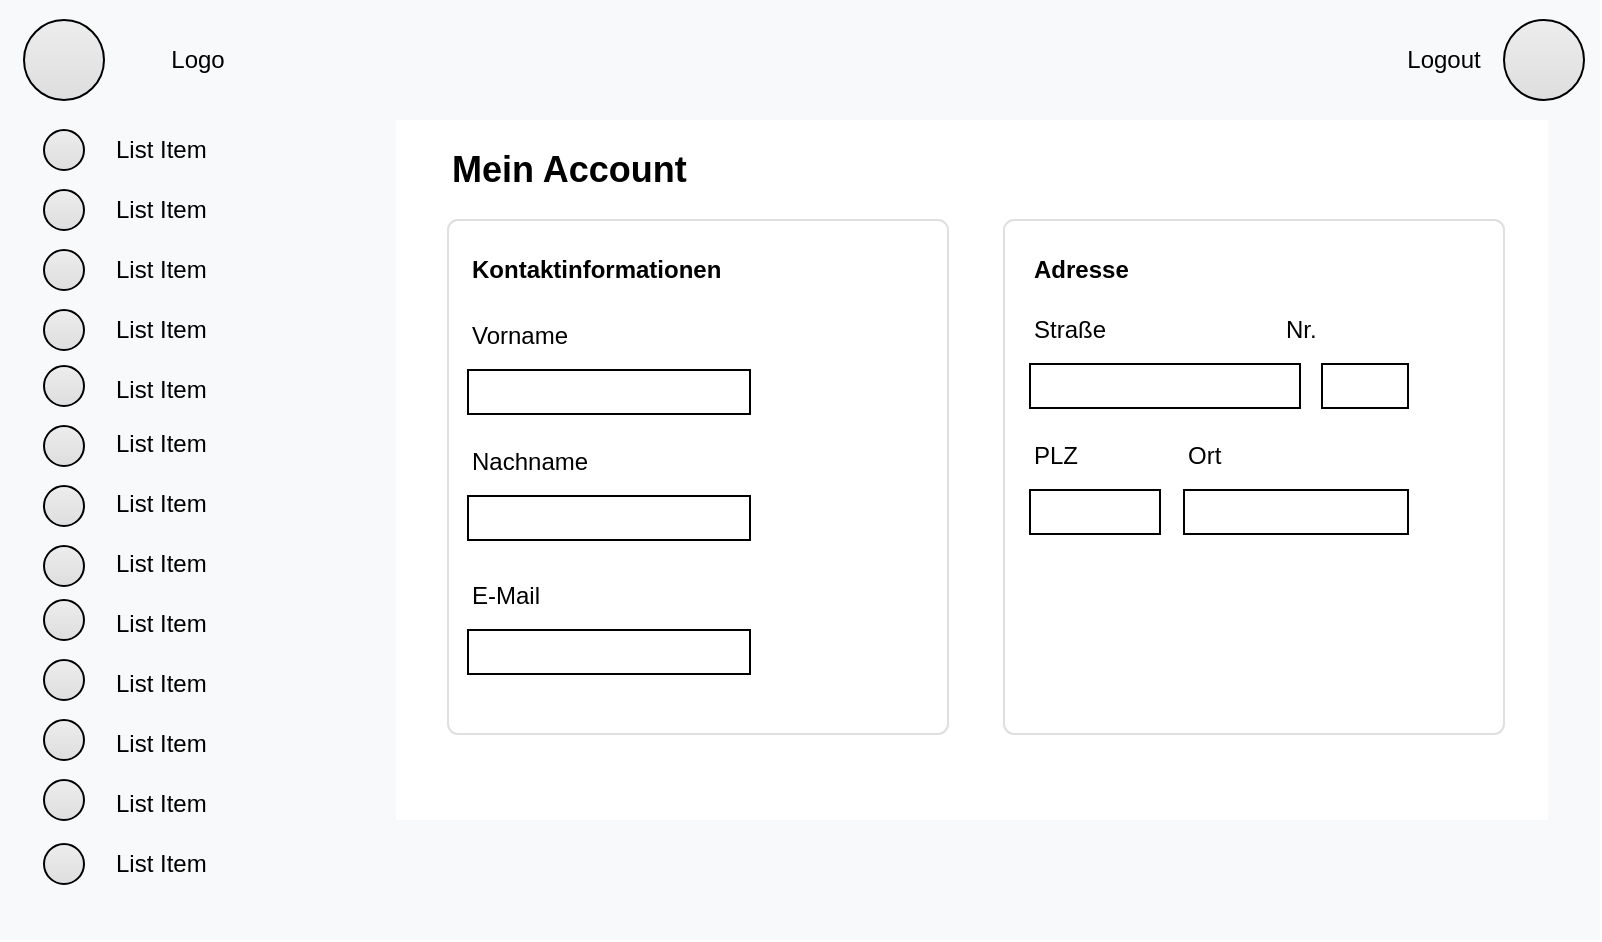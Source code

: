 <mxfile version="24.7.12">
  <diagram name="Page-1" id="c9db0220-8083-56f3-ca83-edcdcd058819">
    <mxGraphModel dx="1386" dy="793" grid="0" gridSize="10" guides="1" tooltips="1" connect="1" arrows="1" fold="1" page="1" pageScale="1.5" pageWidth="826" pageHeight="1169" background="none" math="0" shadow="0">
      <root>
        <mxCell id="0" style=";html=1;" />
        <mxCell id="1" style=";html=1;" parent="0" />
        <mxCell id="1zgJs77Ob8flzv7CBeoi-1" value="" style="html=1;shadow=0;dashed=0;fillColor=#F8F9FA;strokeColor=none;fontSize=16;fontColor=#181819;align=left;spacing=2;spacingLeft=55;" vertex="1" parent="1">
          <mxGeometry x="180" y="130" width="800" height="60" as="geometry" />
        </mxCell>
        <mxCell id="1zgJs77Ob8flzv7CBeoi-26" value="Logout" style="text;html=1;align=center;verticalAlign=middle;whiteSpace=wrap;rounded=0;" vertex="1" parent="1">
          <mxGeometry x="872" y="145" width="60" height="30" as="geometry" />
        </mxCell>
        <mxCell id="1zgJs77Ob8flzv7CBeoi-27" value="" style="html=1;shadow=0;dashed=0;shape=mxgraph.bootstrap.radioButton2;labelPosition=right;verticalLabelPosition=middle;align=left;verticalAlign=middle;gradientColor=#DEDEDE;fillColor=#EDEDED;checked=0;spacing=5;checkedFill=#0085FC;checkedStroke=#ffffff;sketch=0;" vertex="1" parent="1">
          <mxGeometry x="932" y="140" width="40" height="40" as="geometry" />
        </mxCell>
        <mxCell id="1zgJs77Ob8flzv7CBeoi-28" value="" style="html=1;shadow=0;dashed=0;shape=mxgraph.bootstrap.rrect;rSize=5;strokeColor=#DFDFDF;html=1;whiteSpace=wrap;fillColor=#ffffff;fontColor=#000000;verticalAlign=top;align=left;spacing=20;fontSize=14;" vertex="1" parent="1">
          <mxGeometry x="404" y="240" width="250" height="257" as="geometry" />
        </mxCell>
        <mxCell id="1zgJs77Ob8flzv7CBeoi-31" value="" style="html=1;shadow=0;dashed=0;shape=mxgraph.bootstrap.rrect;rSize=5;strokeColor=#DFDFDF;html=1;whiteSpace=wrap;fillColor=#ffffff;fontColor=#000000;verticalAlign=top;align=left;spacing=20;fontSize=14;" vertex="1" parent="1">
          <mxGeometry x="682" y="240" width="250" height="257" as="geometry" />
        </mxCell>
        <mxCell id="1zgJs77Ob8flzv7CBeoi-37" value="" style="html=1;shadow=0;dashed=0;fillColor=#F8F9FA;strokeColor=none;fontSize=16;fontColor=#181819;align=left;spacing=2;spacingLeft=55;" vertex="1" parent="1">
          <mxGeometry x="180" y="540" width="800" height="60" as="geometry" />
        </mxCell>
        <mxCell id="1zgJs77Ob8flzv7CBeoi-43" value="&lt;font style=&quot;font-size: 18px;&quot;&gt;&lt;b&gt;Mein Account&lt;/b&gt;&lt;/font&gt;" style="text;html=1;align=left;verticalAlign=middle;whiteSpace=wrap;rounded=0;" vertex="1" parent="1">
          <mxGeometry x="404" y="200" width="221" height="30" as="geometry" />
        </mxCell>
        <mxCell id="1zgJs77Ob8flzv7CBeoi-44" value="&lt;b&gt;Kontaktinformationen&lt;/b&gt;" style="text;html=1;align=left;verticalAlign=middle;whiteSpace=wrap;rounded=0;" vertex="1" parent="1">
          <mxGeometry x="414" y="250" width="225" height="30" as="geometry" />
        </mxCell>
        <mxCell id="1zgJs77Ob8flzv7CBeoi-45" value="Vorname" style="text;html=1;align=left;verticalAlign=middle;whiteSpace=wrap;rounded=0;" vertex="1" parent="1">
          <mxGeometry x="414" y="283" width="60" height="30" as="geometry" />
        </mxCell>
        <mxCell id="1zgJs77Ob8flzv7CBeoi-52" value="" style="rounded=0;whiteSpace=wrap;html=1;" vertex="1" parent="1">
          <mxGeometry x="414" y="315" width="141" height="22" as="geometry" />
        </mxCell>
        <mxCell id="1zgJs77Ob8flzv7CBeoi-53" value="Nachname" style="text;html=1;align=left;verticalAlign=middle;whiteSpace=wrap;rounded=0;" vertex="1" parent="1">
          <mxGeometry x="414" y="346" width="60" height="30" as="geometry" />
        </mxCell>
        <mxCell id="1zgJs77Ob8flzv7CBeoi-54" value="" style="rounded=0;whiteSpace=wrap;html=1;" vertex="1" parent="1">
          <mxGeometry x="414" y="378" width="141" height="22" as="geometry" />
        </mxCell>
        <mxCell id="1zgJs77Ob8flzv7CBeoi-55" value="E-Mail" style="text;html=1;align=left;verticalAlign=middle;whiteSpace=wrap;rounded=0;" vertex="1" parent="1">
          <mxGeometry x="414" y="413" width="60" height="30" as="geometry" />
        </mxCell>
        <mxCell id="1zgJs77Ob8flzv7CBeoi-56" value="" style="rounded=0;whiteSpace=wrap;html=1;" vertex="1" parent="1">
          <mxGeometry x="414" y="445" width="141" height="22" as="geometry" />
        </mxCell>
        <mxCell id="1zgJs77Ob8flzv7CBeoi-57" value="&lt;b&gt;Adresse&lt;/b&gt;" style="text;html=1;align=left;verticalAlign=middle;whiteSpace=wrap;rounded=0;" vertex="1" parent="1">
          <mxGeometry x="695" y="250" width="60" height="30" as="geometry" />
        </mxCell>
        <mxCell id="1zgJs77Ob8flzv7CBeoi-58" value="Straße" style="text;html=1;align=left;verticalAlign=middle;whiteSpace=wrap;rounded=0;" vertex="1" parent="1">
          <mxGeometry x="695" y="280" width="60" height="30" as="geometry" />
        </mxCell>
        <mxCell id="1zgJs77Ob8flzv7CBeoi-59" value="" style="rounded=0;whiteSpace=wrap;html=1;" vertex="1" parent="1">
          <mxGeometry x="695" y="312" width="135" height="22" as="geometry" />
        </mxCell>
        <mxCell id="1zgJs77Ob8flzv7CBeoi-60" value="PLZ" style="text;html=1;align=left;verticalAlign=middle;whiteSpace=wrap;rounded=0;" vertex="1" parent="1">
          <mxGeometry x="695" y="343" width="60" height="30" as="geometry" />
        </mxCell>
        <mxCell id="1zgJs77Ob8flzv7CBeoi-61" value="" style="rounded=0;whiteSpace=wrap;html=1;" vertex="1" parent="1">
          <mxGeometry x="695" y="375" width="65" height="22" as="geometry" />
        </mxCell>
        <mxCell id="1zgJs77Ob8flzv7CBeoi-62" value="" style="rounded=0;whiteSpace=wrap;html=1;" vertex="1" parent="1">
          <mxGeometry x="841" y="312" width="43" height="22" as="geometry" />
        </mxCell>
        <mxCell id="1zgJs77Ob8flzv7CBeoi-63" value="Nr." style="text;html=1;align=left;verticalAlign=middle;whiteSpace=wrap;rounded=0;" vertex="1" parent="1">
          <mxGeometry x="821" y="280" width="60" height="30" as="geometry" />
        </mxCell>
        <mxCell id="1zgJs77Ob8flzv7CBeoi-64" value="" style="rounded=0;whiteSpace=wrap;html=1;" vertex="1" parent="1">
          <mxGeometry x="772" y="375" width="112" height="22" as="geometry" />
        </mxCell>
        <mxCell id="1zgJs77Ob8flzv7CBeoi-65" value="Ort" style="text;html=1;align=left;verticalAlign=middle;whiteSpace=wrap;rounded=0;" vertex="1" parent="1">
          <mxGeometry x="772" y="343" width="60" height="30" as="geometry" />
        </mxCell>
        <mxCell id="1zgJs77Ob8flzv7CBeoi-67" value="" style="html=1;shadow=0;dashed=0;fillColor=#F8F9FA;strokeColor=none;fontSize=16;fontColor=#181819;align=left;spacing=2;spacingLeft=55;" vertex="1" parent="1">
          <mxGeometry x="180" y="190" width="198" height="351" as="geometry" />
        </mxCell>
        <mxCell id="1zgJs77Ob8flzv7CBeoi-68" value="" style="html=1;shadow=0;dashed=0;fillColor=#F8F9FA;strokeColor=none;fontSize=16;fontColor=#181819;align=left;spacing=2;spacingLeft=55;" vertex="1" parent="1">
          <mxGeometry x="954" y="185.5" width="26" height="354.5" as="geometry" />
        </mxCell>
        <mxCell id="1zgJs77Ob8flzv7CBeoi-69" value="" style="html=1;shadow=0;dashed=0;shape=mxgraph.bootstrap.radioButton2;labelPosition=right;verticalLabelPosition=middle;align=left;verticalAlign=middle;gradientColor=#DEDEDE;fillColor=#EDEDED;checked=0;spacing=5;checkedFill=#0085FC;checkedStroke=#ffffff;sketch=0;" vertex="1" parent="1">
          <mxGeometry x="192" y="140" width="40" height="40" as="geometry" />
        </mxCell>
        <mxCell id="1zgJs77Ob8flzv7CBeoi-70" value="Logo" style="text;html=1;align=center;verticalAlign=middle;whiteSpace=wrap;rounded=0;" vertex="1" parent="1">
          <mxGeometry x="249" y="145" width="60" height="30" as="geometry" />
        </mxCell>
        <mxCell id="1zgJs77Ob8flzv7CBeoi-76" value="List Item" style="text;strokeColor=none;fillColor=none;align=left;verticalAlign=middle;spacingLeft=4;spacingRight=4;overflow=hidden;points=[[0,0.5],[1,0.5]];portConstraint=eastwest;rotatable=0;whiteSpace=wrap;html=1;" vertex="1" parent="1">
          <mxGeometry x="232" y="190" width="80" height="30" as="geometry" />
        </mxCell>
        <mxCell id="1zgJs77Ob8flzv7CBeoi-77" value="List Item" style="text;strokeColor=none;fillColor=none;align=left;verticalAlign=middle;spacingLeft=4;spacingRight=4;overflow=hidden;points=[[0,0.5],[1,0.5]];portConstraint=eastwest;rotatable=0;whiteSpace=wrap;html=1;" vertex="1" parent="1">
          <mxGeometry x="232" y="220" width="80" height="30" as="geometry" />
        </mxCell>
        <mxCell id="1zgJs77Ob8flzv7CBeoi-78" value="List Item" style="text;strokeColor=none;fillColor=none;align=left;verticalAlign=middle;spacingLeft=4;spacingRight=4;overflow=hidden;points=[[0,0.5],[1,0.5]];portConstraint=eastwest;rotatable=0;whiteSpace=wrap;html=1;" vertex="1" parent="1">
          <mxGeometry x="232" y="250" width="80" height="30" as="geometry" />
        </mxCell>
        <mxCell id="1zgJs77Ob8flzv7CBeoi-79" value="List Item" style="text;strokeColor=none;fillColor=none;align=left;verticalAlign=middle;spacingLeft=4;spacingRight=4;overflow=hidden;points=[[0,0.5],[1,0.5]];portConstraint=eastwest;rotatable=0;whiteSpace=wrap;html=1;" vertex="1" parent="1">
          <mxGeometry x="232" y="280" width="80" height="30" as="geometry" />
        </mxCell>
        <mxCell id="1zgJs77Ob8flzv7CBeoi-80" value="List Item" style="text;strokeColor=none;fillColor=none;align=left;verticalAlign=middle;spacingLeft=4;spacingRight=4;overflow=hidden;points=[[0,0.5],[1,0.5]];portConstraint=eastwest;rotatable=0;whiteSpace=wrap;html=1;" vertex="1" parent="1">
          <mxGeometry x="232" y="310" width="80" height="30" as="geometry" />
        </mxCell>
        <mxCell id="1zgJs77Ob8flzv7CBeoi-82" value="List Item" style="text;strokeColor=none;fillColor=none;align=left;verticalAlign=middle;spacingLeft=4;spacingRight=4;overflow=hidden;points=[[0,0.5],[1,0.5]];portConstraint=eastwest;rotatable=0;whiteSpace=wrap;html=1;" vertex="1" parent="1">
          <mxGeometry x="232" y="337" width="80" height="30" as="geometry" />
        </mxCell>
        <mxCell id="1zgJs77Ob8flzv7CBeoi-83" value="List Item" style="text;strokeColor=none;fillColor=none;align=left;verticalAlign=middle;spacingLeft=4;spacingRight=4;overflow=hidden;points=[[0,0.5],[1,0.5]];portConstraint=eastwest;rotatable=0;whiteSpace=wrap;html=1;" vertex="1" parent="1">
          <mxGeometry x="232" y="367" width="80" height="30" as="geometry" />
        </mxCell>
        <mxCell id="1zgJs77Ob8flzv7CBeoi-84" value="List Item" style="text;strokeColor=none;fillColor=none;align=left;verticalAlign=middle;spacingLeft=4;spacingRight=4;overflow=hidden;points=[[0,0.5],[1,0.5]];portConstraint=eastwest;rotatable=0;whiteSpace=wrap;html=1;" vertex="1" parent="1">
          <mxGeometry x="232" y="397" width="80" height="30" as="geometry" />
        </mxCell>
        <mxCell id="1zgJs77Ob8flzv7CBeoi-85" value="List Item" style="text;strokeColor=none;fillColor=none;align=left;verticalAlign=middle;spacingLeft=4;spacingRight=4;overflow=hidden;points=[[0,0.5],[1,0.5]];portConstraint=eastwest;rotatable=0;whiteSpace=wrap;html=1;" vertex="1" parent="1">
          <mxGeometry x="232" y="427" width="80" height="30" as="geometry" />
        </mxCell>
        <mxCell id="1zgJs77Ob8flzv7CBeoi-86" value="List Item" style="text;strokeColor=none;fillColor=none;align=left;verticalAlign=middle;spacingLeft=4;spacingRight=4;overflow=hidden;points=[[0,0.5],[1,0.5]];portConstraint=eastwest;rotatable=0;whiteSpace=wrap;html=1;" vertex="1" parent="1">
          <mxGeometry x="232" y="457" width="80" height="30" as="geometry" />
        </mxCell>
        <mxCell id="1zgJs77Ob8flzv7CBeoi-87" value="List Item" style="text;strokeColor=none;fillColor=none;align=left;verticalAlign=middle;spacingLeft=4;spacingRight=4;overflow=hidden;points=[[0,0.5],[1,0.5]];portConstraint=eastwest;rotatable=0;whiteSpace=wrap;html=1;" vertex="1" parent="1">
          <mxGeometry x="232" y="487" width="80" height="30" as="geometry" />
        </mxCell>
        <mxCell id="1zgJs77Ob8flzv7CBeoi-88" value="List Item" style="text;strokeColor=none;fillColor=none;align=left;verticalAlign=middle;spacingLeft=4;spacingRight=4;overflow=hidden;points=[[0,0.5],[1,0.5]];portConstraint=eastwest;rotatable=0;whiteSpace=wrap;html=1;" vertex="1" parent="1">
          <mxGeometry x="232" y="517" width="80" height="30" as="geometry" />
        </mxCell>
        <mxCell id="1zgJs77Ob8flzv7CBeoi-89" value="List Item" style="text;strokeColor=none;fillColor=none;align=left;verticalAlign=middle;spacingLeft=4;spacingRight=4;overflow=hidden;points=[[0,0.5],[1,0.5]];portConstraint=eastwest;rotatable=0;whiteSpace=wrap;html=1;" vertex="1" parent="1">
          <mxGeometry x="232" y="547" width="80" height="30" as="geometry" />
        </mxCell>
        <mxCell id="1zgJs77Ob8flzv7CBeoi-91" value="" style="html=1;shadow=0;dashed=0;shape=mxgraph.bootstrap.radioButton2;labelPosition=right;verticalLabelPosition=middle;align=left;verticalAlign=middle;gradientColor=#DEDEDE;fillColor=#EDEDED;checked=0;spacing=5;checkedFill=#0085FC;checkedStroke=#ffffff;sketch=0;" vertex="1" parent="1">
          <mxGeometry x="202" y="195" width="20" height="20" as="geometry" />
        </mxCell>
        <mxCell id="1zgJs77Ob8flzv7CBeoi-92" value="" style="html=1;shadow=0;dashed=0;shape=mxgraph.bootstrap.radioButton2;labelPosition=right;verticalLabelPosition=middle;align=left;verticalAlign=middle;gradientColor=#DEDEDE;fillColor=#EDEDED;checked=0;spacing=5;checkedFill=#0085FC;checkedStroke=#ffffff;sketch=0;" vertex="1" parent="1">
          <mxGeometry x="202" y="225" width="20" height="20" as="geometry" />
        </mxCell>
        <mxCell id="1zgJs77Ob8flzv7CBeoi-95" value="" style="html=1;shadow=0;dashed=0;shape=mxgraph.bootstrap.radioButton2;labelPosition=right;verticalLabelPosition=middle;align=left;verticalAlign=middle;gradientColor=#DEDEDE;fillColor=#EDEDED;checked=0;spacing=5;checkedFill=#0085FC;checkedStroke=#ffffff;sketch=0;" vertex="1" parent="1">
          <mxGeometry x="202" y="255" width="20" height="20" as="geometry" />
        </mxCell>
        <mxCell id="1zgJs77Ob8flzv7CBeoi-96" value="" style="html=1;shadow=0;dashed=0;shape=mxgraph.bootstrap.radioButton2;labelPosition=right;verticalLabelPosition=middle;align=left;verticalAlign=middle;gradientColor=#DEDEDE;fillColor=#EDEDED;checked=0;spacing=5;checkedFill=#0085FC;checkedStroke=#ffffff;sketch=0;" vertex="1" parent="1">
          <mxGeometry x="202" y="285" width="20" height="20" as="geometry" />
        </mxCell>
        <mxCell id="1zgJs77Ob8flzv7CBeoi-97" value="" style="html=1;shadow=0;dashed=0;shape=mxgraph.bootstrap.radioButton2;labelPosition=right;verticalLabelPosition=middle;align=left;verticalAlign=middle;gradientColor=#DEDEDE;fillColor=#EDEDED;checked=0;spacing=5;checkedFill=#0085FC;checkedStroke=#ffffff;sketch=0;" vertex="1" parent="1">
          <mxGeometry x="202" y="313" width="20" height="20" as="geometry" />
        </mxCell>
        <mxCell id="1zgJs77Ob8flzv7CBeoi-98" value="" style="html=1;shadow=0;dashed=0;shape=mxgraph.bootstrap.radioButton2;labelPosition=right;verticalLabelPosition=middle;align=left;verticalAlign=middle;gradientColor=#DEDEDE;fillColor=#EDEDED;checked=0;spacing=5;checkedFill=#0085FC;checkedStroke=#ffffff;sketch=0;" vertex="1" parent="1">
          <mxGeometry x="202" y="343" width="20" height="20" as="geometry" />
        </mxCell>
        <mxCell id="1zgJs77Ob8flzv7CBeoi-99" value="" style="html=1;shadow=0;dashed=0;shape=mxgraph.bootstrap.radioButton2;labelPosition=right;verticalLabelPosition=middle;align=left;verticalAlign=middle;gradientColor=#DEDEDE;fillColor=#EDEDED;checked=0;spacing=5;checkedFill=#0085FC;checkedStroke=#ffffff;sketch=0;" vertex="1" parent="1">
          <mxGeometry x="202" y="373" width="20" height="20" as="geometry" />
        </mxCell>
        <mxCell id="1zgJs77Ob8flzv7CBeoi-100" value="" style="html=1;shadow=0;dashed=0;shape=mxgraph.bootstrap.radioButton2;labelPosition=right;verticalLabelPosition=middle;align=left;verticalAlign=middle;gradientColor=#DEDEDE;fillColor=#EDEDED;checked=0;spacing=5;checkedFill=#0085FC;checkedStroke=#ffffff;sketch=0;" vertex="1" parent="1">
          <mxGeometry x="202" y="403" width="20" height="20" as="geometry" />
        </mxCell>
        <mxCell id="1zgJs77Ob8flzv7CBeoi-101" value="" style="html=1;shadow=0;dashed=0;shape=mxgraph.bootstrap.radioButton2;labelPosition=right;verticalLabelPosition=middle;align=left;verticalAlign=middle;gradientColor=#DEDEDE;fillColor=#EDEDED;checked=0;spacing=5;checkedFill=#0085FC;checkedStroke=#ffffff;sketch=0;" vertex="1" parent="1">
          <mxGeometry x="202" y="430" width="20" height="20" as="geometry" />
        </mxCell>
        <mxCell id="1zgJs77Ob8flzv7CBeoi-102" value="" style="html=1;shadow=0;dashed=0;shape=mxgraph.bootstrap.radioButton2;labelPosition=right;verticalLabelPosition=middle;align=left;verticalAlign=middle;gradientColor=#DEDEDE;fillColor=#EDEDED;checked=0;spacing=5;checkedFill=#0085FC;checkedStroke=#ffffff;sketch=0;" vertex="1" parent="1">
          <mxGeometry x="202" y="460" width="20" height="20" as="geometry" />
        </mxCell>
        <mxCell id="1zgJs77Ob8flzv7CBeoi-103" value="" style="html=1;shadow=0;dashed=0;shape=mxgraph.bootstrap.radioButton2;labelPosition=right;verticalLabelPosition=middle;align=left;verticalAlign=middle;gradientColor=#DEDEDE;fillColor=#EDEDED;checked=0;spacing=5;checkedFill=#0085FC;checkedStroke=#ffffff;sketch=0;" vertex="1" parent="1">
          <mxGeometry x="202" y="490" width="20" height="20" as="geometry" />
        </mxCell>
        <mxCell id="1zgJs77Ob8flzv7CBeoi-104" value="" style="html=1;shadow=0;dashed=0;shape=mxgraph.bootstrap.radioButton2;labelPosition=right;verticalLabelPosition=middle;align=left;verticalAlign=middle;gradientColor=#DEDEDE;fillColor=#EDEDED;checked=0;spacing=5;checkedFill=#0085FC;checkedStroke=#ffffff;sketch=0;" vertex="1" parent="1">
          <mxGeometry x="202" y="520" width="20" height="20" as="geometry" />
        </mxCell>
        <mxCell id="1zgJs77Ob8flzv7CBeoi-105" value="" style="html=1;shadow=0;dashed=0;shape=mxgraph.bootstrap.radioButton2;labelPosition=right;verticalLabelPosition=middle;align=left;verticalAlign=middle;gradientColor=#DEDEDE;fillColor=#EDEDED;checked=0;spacing=5;checkedFill=#0085FC;checkedStroke=#ffffff;sketch=0;" vertex="1" parent="1">
          <mxGeometry x="202" y="552" width="20" height="20" as="geometry" />
        </mxCell>
      </root>
    </mxGraphModel>
  </diagram>
</mxfile>
